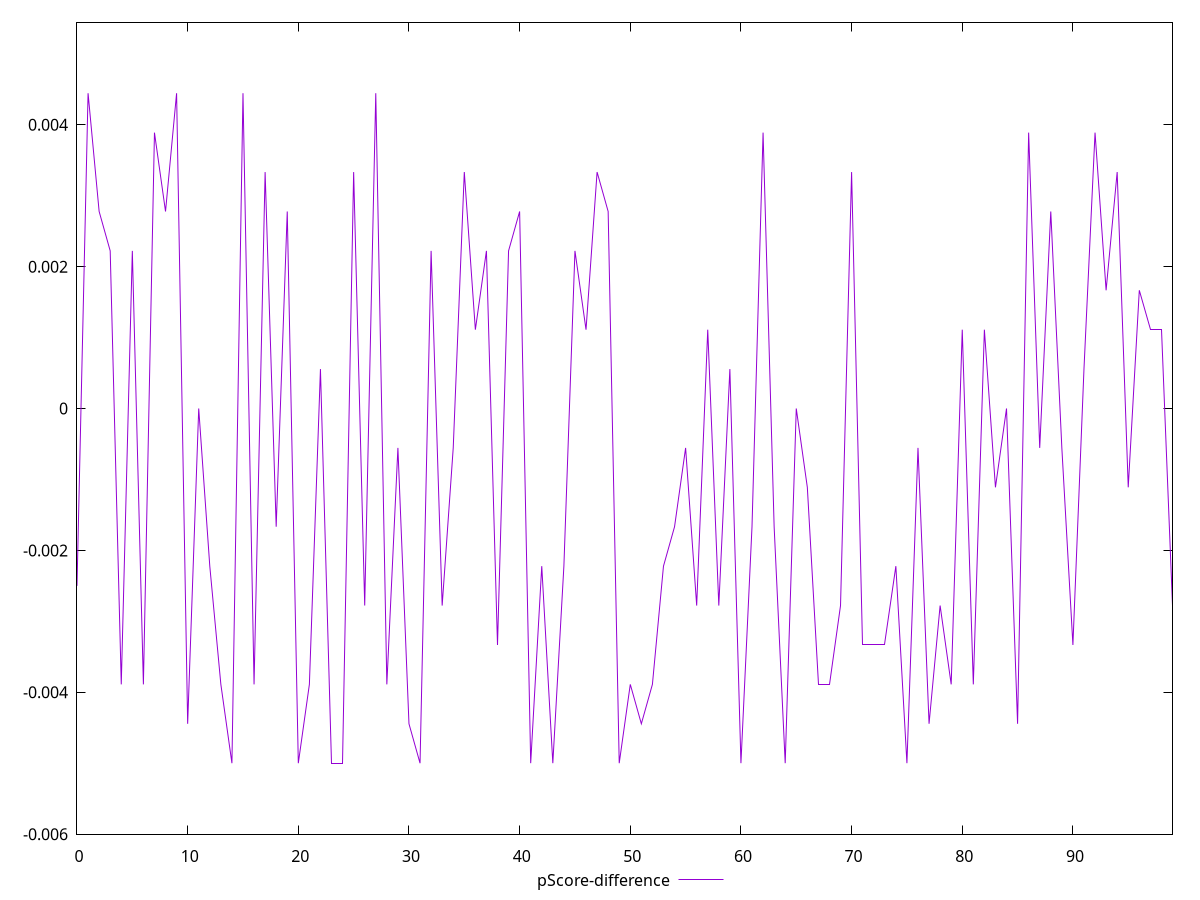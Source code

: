 reset

$pScoreDifference <<EOF
0 -0.0024999999999999467
1 0.004444444444444473
2 0.002777777777777768
3 0.0022222222222222365
4 -0.0038888888888888307
5 0.0022222222222222365
6 -0.0038888888888888307
7 0.0038888888888889417
8 0.002777777777777768
9 0.004444444444444473
10 -0.004444444444444473
11 0
12 -0.0022222222222222365
13 -0.0038888888888888307
14 -0.0050000000000000044
15 0.004444444444444473
16 -0.0038888888888888307
17 0.0033333333333332993
18 -0.0016666666666667052
19 0.002777777777777768
20 -0.0050000000000000044
21 -0.0038888888888888307
22 0.0005555555555555314
23 -0.0050000000000000044
24 -0.0050000000000000044
25 0.0033333333333332993
26 -0.002777777777777768
27 0.004444444444444473
28 -0.0038888888888888307
29 -0.0005555555555555314
30 -0.004444444444444473
31 -0.0050000000000000044
32 0.0022222222222222365
33 -0.002777777777777768
34 -0.0005555555555555314
35 0.0033333333333332993
36 0.0011111111111111738
37 0.0022222222222222365
38 -0.0033333333333332993
39 0.0022222222222222365
40 0.002777777777777768
41 -0.0050000000000000044
42 -0.0022222222222222365
43 -0.0050000000000000044
44 -0.0022222222222222365
45 0.0022222222222222365
46 0.0011111111111110628
47 0.0033333333333332993
48 0.002777777777777768
49 -0.0050000000000000044
50 -0.0038888888888888307
51 -0.004444444444444473
52 -0.0038888888888888307
53 -0.0022222222222222365
54 -0.0016666666666667052
55 -0.0005555555555555314
56 -0.002777777777777768
57 0.0011111111111111738
58 -0.002777777777777768
59 0.0005555555555555314
60 -0.0050000000000000044
61 -0.0016666666666667052
62 0.0038888888888889417
63 -0.0016666666666667052
64 -0.0050000000000000044
65 0
66 -0.0011111111111110628
67 -0.0038888888888888307
68 -0.0038888888888888307
69 -0.002777777777777768
70 0.0033333333333332993
71 -0.0033333333333332993
72 -0.0033333333333332993
73 -0.0033333333333332993
74 -0.0022222222222222365
75 -0.0050000000000000044
76 -0.0005555555555555314
77 -0.004444444444444473
78 -0.002777777777777768
79 -0.0038888888888888307
80 0.0011111111111110628
81 -0.0038888888888889417
82 0.0011111111111111738
83 -0.0011111111111110628
84 0
85 -0.004444444444444473
86 0.0038888888888888307
87 -0.0005555555555555314
88 0.002777777777777768
89 -0.0005555555555555314
90 -0.0033333333333332993
91 0.0005555555555555314
92 0.0038888888888889417
93 0.0016666666666667052
94 0.0033333333333332993
95 -0.0011111111111110628
96 0.0016666666666665941
97 0.0011111111111111738
98 0.0011111111111111738
99 -0.002777777777777768
EOF

set key outside below
set xrange [0:99]
set yrange [-0.0060000000000000045:0.005444444444444473]
set trange [-0.0060000000000000045:0.005444444444444473]
set terminal svg size 640, 500 enhanced background rgb 'white'
set output "report_00019_2021-02-10T18-14-37.922Z//render-blocking-resources/samples/pages+cached+noadtech+nomedia/pScore-difference/values.svg"

plot $pScoreDifference title "pScore-difference" with line

reset
